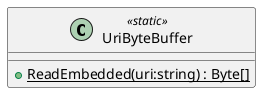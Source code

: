 @startuml
class UriByteBuffer <<static>> {
    + {static} ReadEmbedded(uri:string) : Byte[]
}
@enduml
